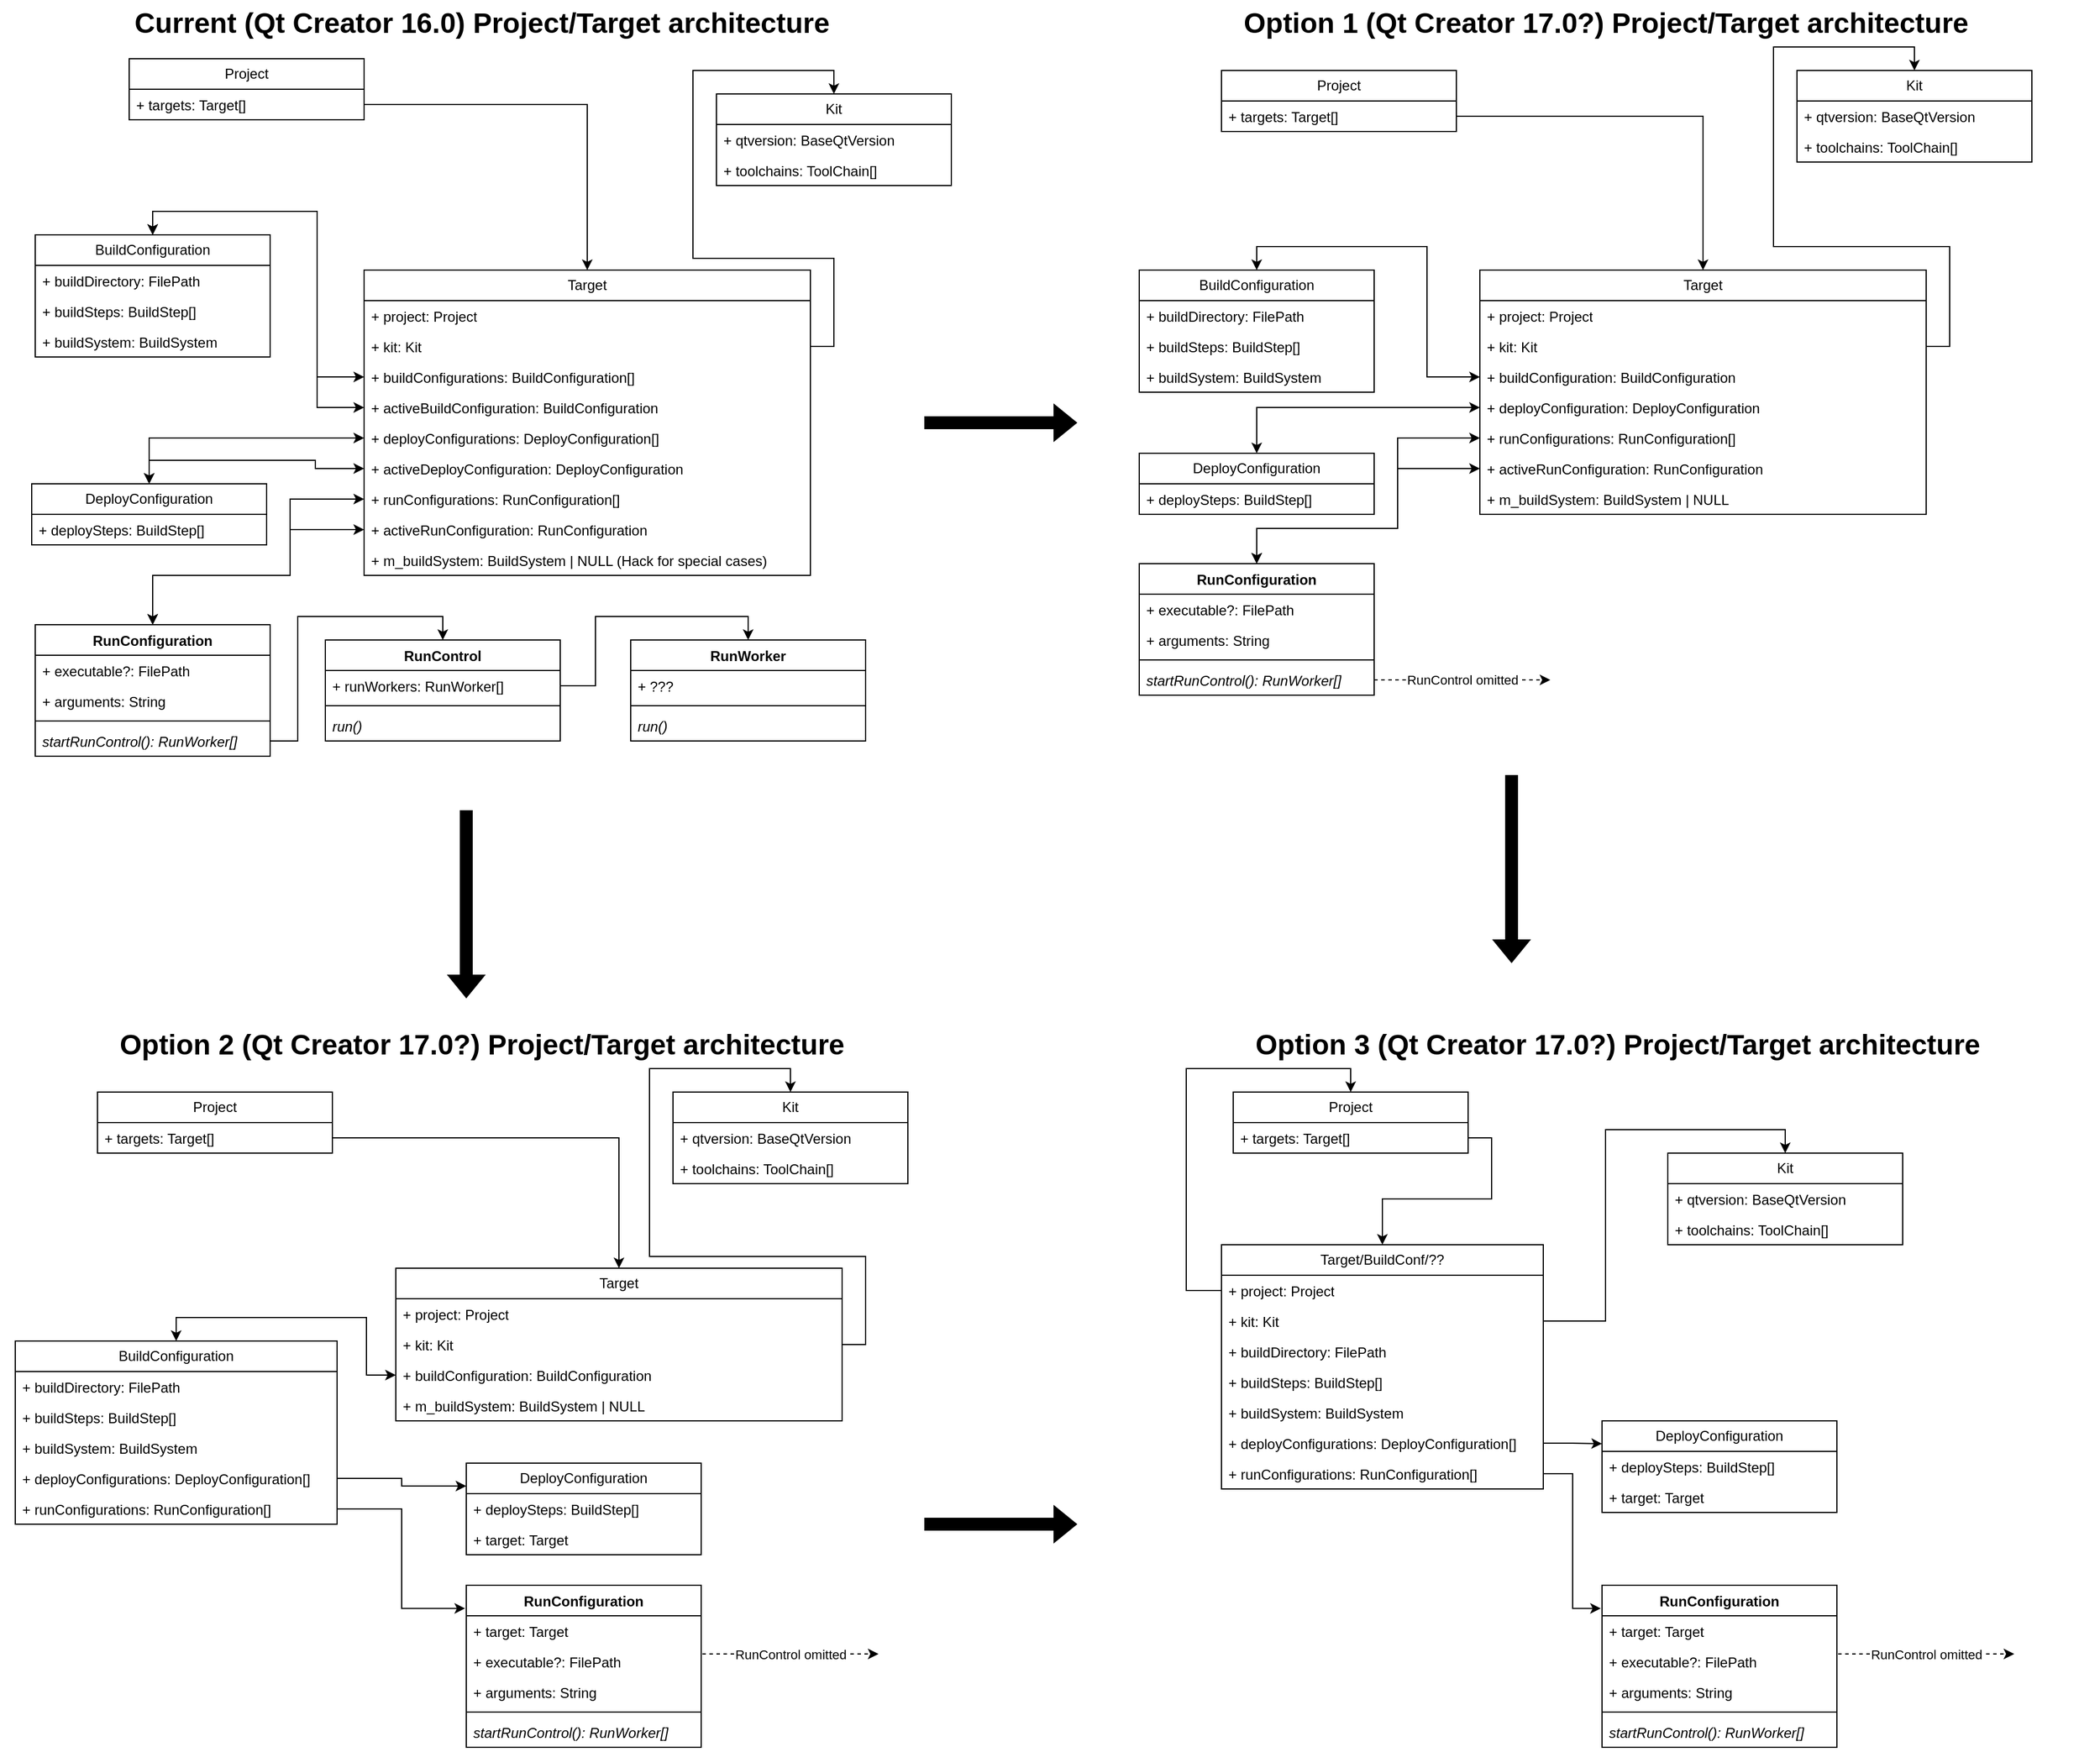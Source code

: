 <mxfile version="26.0.7">
  <diagram name="Page-1" id="dZCiaJe-z2yJ-_4LmDBX">
    <mxGraphModel dx="3267" dy="1319" grid="1" gridSize="10" guides="1" tooltips="1" connect="1" arrows="1" fold="1" page="1" pageScale="1" pageWidth="827" pageHeight="1169" math="0" shadow="0">
      <root>
        <mxCell id="0" />
        <mxCell id="1" parent="0" />
        <mxCell id="RRX-0_YOLqgGEz27wZm4-1" value="Project" style="swimlane;fontStyle=0;childLayout=stackLayout;horizontal=1;startSize=26;fillColor=none;horizontalStack=0;resizeParent=1;resizeParentMax=0;resizeLast=0;collapsible=1;marginBottom=0;whiteSpace=wrap;html=1;" vertex="1" parent="1">
          <mxGeometry x="-717" y="60" width="200" height="52" as="geometry" />
        </mxCell>
        <mxCell id="RRX-0_YOLqgGEz27wZm4-2" value="+ targets: Target[]" style="text;strokeColor=none;fillColor=none;align=left;verticalAlign=top;spacingLeft=4;spacingRight=4;overflow=hidden;rotatable=0;points=[[0,0.5],[1,0.5]];portConstraint=eastwest;whiteSpace=wrap;html=1;" vertex="1" parent="RRX-0_YOLqgGEz27wZm4-1">
          <mxGeometry y="26" width="200" height="26" as="geometry" />
        </mxCell>
        <mxCell id="RRX-0_YOLqgGEz27wZm4-3" value="Kit" style="swimlane;fontStyle=0;childLayout=stackLayout;horizontal=1;startSize=26;fillColor=none;horizontalStack=0;resizeParent=1;resizeParentMax=0;resizeLast=0;collapsible=1;marginBottom=0;whiteSpace=wrap;html=1;" vertex="1" parent="1">
          <mxGeometry x="-217" y="90" width="200" height="78" as="geometry" />
        </mxCell>
        <mxCell id="RRX-0_YOLqgGEz27wZm4-4" value="+ qtversion: BaseQtVersion" style="text;strokeColor=none;fillColor=none;align=left;verticalAlign=top;spacingLeft=4;spacingRight=4;overflow=hidden;rotatable=0;points=[[0,0.5],[1,0.5]];portConstraint=eastwest;whiteSpace=wrap;html=1;" vertex="1" parent="RRX-0_YOLqgGEz27wZm4-3">
          <mxGeometry y="26" width="200" height="26" as="geometry" />
        </mxCell>
        <mxCell id="RRX-0_YOLqgGEz27wZm4-5" value="+ toolchains: ToolChain[]" style="text;strokeColor=none;fillColor=none;align=left;verticalAlign=top;spacingLeft=4;spacingRight=4;overflow=hidden;rotatable=0;points=[[0,0.5],[1,0.5]];portConstraint=eastwest;whiteSpace=wrap;html=1;" vertex="1" parent="RRX-0_YOLqgGEz27wZm4-3">
          <mxGeometry y="52" width="200" height="26" as="geometry" />
        </mxCell>
        <mxCell id="RRX-0_YOLqgGEz27wZm4-6" value="Target" style="swimlane;fontStyle=0;childLayout=stackLayout;horizontal=1;startSize=26;fillColor=none;horizontalStack=0;resizeParent=1;resizeParentMax=0;resizeLast=0;collapsible=1;marginBottom=0;whiteSpace=wrap;html=1;" vertex="1" parent="1">
          <mxGeometry x="-517" y="240" width="380" height="260" as="geometry" />
        </mxCell>
        <mxCell id="RRX-0_YOLqgGEz27wZm4-79" value="+ project: Project" style="text;strokeColor=none;fillColor=none;align=left;verticalAlign=top;spacingLeft=4;spacingRight=4;overflow=hidden;rotatable=0;points=[[0,0.5],[1,0.5]];portConstraint=eastwest;whiteSpace=wrap;html=1;" vertex="1" parent="RRX-0_YOLqgGEz27wZm4-6">
          <mxGeometry y="26" width="380" height="26" as="geometry" />
        </mxCell>
        <mxCell id="RRX-0_YOLqgGEz27wZm4-7" value="+ kit: Kit" style="text;strokeColor=none;fillColor=none;align=left;verticalAlign=top;spacingLeft=4;spacingRight=4;overflow=hidden;rotatable=0;points=[[0,0.5],[1,0.5]];portConstraint=eastwest;whiteSpace=wrap;html=1;" vertex="1" parent="RRX-0_YOLqgGEz27wZm4-6">
          <mxGeometry y="52" width="380" height="26" as="geometry" />
        </mxCell>
        <mxCell id="RRX-0_YOLqgGEz27wZm4-8" value="+ buildConfigurations: BuildConfiguration[]" style="text;strokeColor=none;fillColor=none;align=left;verticalAlign=top;spacingLeft=4;spacingRight=4;overflow=hidden;rotatable=0;points=[[0,0.5],[1,0.5]];portConstraint=eastwest;whiteSpace=wrap;html=1;" vertex="1" parent="RRX-0_YOLqgGEz27wZm4-6">
          <mxGeometry y="78" width="380" height="26" as="geometry" />
        </mxCell>
        <mxCell id="RRX-0_YOLqgGEz27wZm4-9" value="+ activeBuildConfiguration: BuildConfiguration" style="text;strokeColor=none;fillColor=none;align=left;verticalAlign=top;spacingLeft=4;spacingRight=4;overflow=hidden;rotatable=0;points=[[0,0.5],[1,0.5]];portConstraint=eastwest;whiteSpace=wrap;html=1;" vertex="1" parent="RRX-0_YOLqgGEz27wZm4-6">
          <mxGeometry y="104" width="380" height="26" as="geometry" />
        </mxCell>
        <mxCell id="RRX-0_YOLqgGEz27wZm4-10" value="+ deployConfigurations: DeployConfiguration[]" style="text;strokeColor=none;fillColor=none;align=left;verticalAlign=top;spacingLeft=4;spacingRight=4;overflow=hidden;rotatable=0;points=[[0,0.5],[1,0.5]];portConstraint=eastwest;whiteSpace=wrap;html=1;" vertex="1" parent="RRX-0_YOLqgGEz27wZm4-6">
          <mxGeometry y="130" width="380" height="26" as="geometry" />
        </mxCell>
        <mxCell id="RRX-0_YOLqgGEz27wZm4-11" value="+ activeDeployConfiguration: DeployConfiguration" style="text;strokeColor=none;fillColor=none;align=left;verticalAlign=top;spacingLeft=4;spacingRight=4;overflow=hidden;rotatable=0;points=[[0,0.5],[1,0.5]];portConstraint=eastwest;whiteSpace=wrap;html=1;" vertex="1" parent="RRX-0_YOLqgGEz27wZm4-6">
          <mxGeometry y="156" width="380" height="26" as="geometry" />
        </mxCell>
        <mxCell id="RRX-0_YOLqgGEz27wZm4-12" value="+ runConfigurations: RunConfiguration[]" style="text;strokeColor=none;fillColor=none;align=left;verticalAlign=top;spacingLeft=4;spacingRight=4;overflow=hidden;rotatable=0;points=[[0,0.5],[1,0.5]];portConstraint=eastwest;whiteSpace=wrap;html=1;" vertex="1" parent="RRX-0_YOLqgGEz27wZm4-6">
          <mxGeometry y="182" width="380" height="26" as="geometry" />
        </mxCell>
        <mxCell id="RRX-0_YOLqgGEz27wZm4-13" value="&lt;div&gt;+ activeRunConfiguration: RunConfiguration&lt;/div&gt;" style="text;strokeColor=none;fillColor=none;align=left;verticalAlign=top;spacingLeft=4;spacingRight=4;overflow=hidden;rotatable=0;points=[[0,0.5],[1,0.5]];portConstraint=eastwest;whiteSpace=wrap;html=1;" vertex="1" parent="RRX-0_YOLqgGEz27wZm4-6">
          <mxGeometry y="208" width="380" height="26" as="geometry" />
        </mxCell>
        <mxCell id="RRX-0_YOLqgGEz27wZm4-14" value="&lt;div&gt;+ m_buildSystem: BuildSystem | NULL (Hack for special cases)&lt;/div&gt;" style="text;strokeColor=none;fillColor=none;align=left;verticalAlign=top;spacingLeft=4;spacingRight=4;overflow=hidden;rotatable=0;points=[[0,0.5],[1,0.5]];portConstraint=eastwest;whiteSpace=wrap;html=1;" vertex="1" parent="RRX-0_YOLqgGEz27wZm4-6">
          <mxGeometry y="234" width="380" height="26" as="geometry" />
        </mxCell>
        <mxCell id="RRX-0_YOLqgGEz27wZm4-15" style="edgeStyle=orthogonalEdgeStyle;rounded=0;orthogonalLoop=1;jettySize=auto;html=1;exitX=1;exitY=0.5;exitDx=0;exitDy=0;" edge="1" parent="1" source="RRX-0_YOLqgGEz27wZm4-2" target="RRX-0_YOLqgGEz27wZm4-6">
          <mxGeometry relative="1" as="geometry" />
        </mxCell>
        <mxCell id="RRX-0_YOLqgGEz27wZm4-16" style="edgeStyle=orthogonalEdgeStyle;rounded=0;orthogonalLoop=1;jettySize=auto;html=1;exitX=1;exitY=0.5;exitDx=0;exitDy=0;entryX=0.5;entryY=0;entryDx=0;entryDy=0;" edge="1" parent="1" source="RRX-0_YOLqgGEz27wZm4-7" target="RRX-0_YOLqgGEz27wZm4-3">
          <mxGeometry relative="1" as="geometry" />
        </mxCell>
        <mxCell id="RRX-0_YOLqgGEz27wZm4-17" value="BuildConfiguration" style="swimlane;fontStyle=0;childLayout=stackLayout;horizontal=1;startSize=26;fillColor=none;horizontalStack=0;resizeParent=1;resizeParentMax=0;resizeLast=0;collapsible=1;marginBottom=0;whiteSpace=wrap;html=1;" vertex="1" parent="1">
          <mxGeometry x="-797" y="210" width="200" height="104" as="geometry" />
        </mxCell>
        <mxCell id="RRX-0_YOLqgGEz27wZm4-18" value="+ buildDirectory: FilePath" style="text;strokeColor=none;fillColor=none;align=left;verticalAlign=top;spacingLeft=4;spacingRight=4;overflow=hidden;rotatable=0;points=[[0,0.5],[1,0.5]];portConstraint=eastwest;whiteSpace=wrap;html=1;" vertex="1" parent="RRX-0_YOLqgGEz27wZm4-17">
          <mxGeometry y="26" width="200" height="26" as="geometry" />
        </mxCell>
        <mxCell id="RRX-0_YOLqgGEz27wZm4-19" value="+ buildSteps: BuildStep[]" style="text;strokeColor=none;fillColor=none;align=left;verticalAlign=top;spacingLeft=4;spacingRight=4;overflow=hidden;rotatable=0;points=[[0,0.5],[1,0.5]];portConstraint=eastwest;whiteSpace=wrap;html=1;" vertex="1" parent="RRX-0_YOLqgGEz27wZm4-17">
          <mxGeometry y="52" width="200" height="26" as="geometry" />
        </mxCell>
        <mxCell id="RRX-0_YOLqgGEz27wZm4-20" value="+ buildSystem: BuildSystem" style="text;strokeColor=none;fillColor=none;align=left;verticalAlign=top;spacingLeft=4;spacingRight=4;overflow=hidden;rotatable=0;points=[[0,0.5],[1,0.5]];portConstraint=eastwest;whiteSpace=wrap;html=1;" vertex="1" parent="RRX-0_YOLqgGEz27wZm4-17">
          <mxGeometry y="78" width="200" height="26" as="geometry" />
        </mxCell>
        <mxCell id="RRX-0_YOLqgGEz27wZm4-21" value="DeployConfiguration" style="swimlane;fontStyle=0;childLayout=stackLayout;horizontal=1;startSize=26;fillColor=none;horizontalStack=0;resizeParent=1;resizeParentMax=0;resizeLast=0;collapsible=1;marginBottom=0;whiteSpace=wrap;html=1;" vertex="1" parent="1">
          <mxGeometry x="-800" y="422" width="200" height="52" as="geometry" />
        </mxCell>
        <mxCell id="RRX-0_YOLqgGEz27wZm4-22" value="+ deploySteps: BuildStep[]" style="text;strokeColor=none;fillColor=none;align=left;verticalAlign=top;spacingLeft=4;spacingRight=4;overflow=hidden;rotatable=0;points=[[0,0.5],[1,0.5]];portConstraint=eastwest;whiteSpace=wrap;html=1;" vertex="1" parent="RRX-0_YOLqgGEz27wZm4-21">
          <mxGeometry y="26" width="200" height="26" as="geometry" />
        </mxCell>
        <mxCell id="RRX-0_YOLqgGEz27wZm4-23" value="RunConfiguration" style="swimlane;fontStyle=1;align=center;verticalAlign=top;childLayout=stackLayout;horizontal=1;startSize=26;horizontalStack=0;resizeParent=1;resizeParentMax=0;resizeLast=0;collapsible=1;marginBottom=0;whiteSpace=wrap;html=1;" vertex="1" parent="1">
          <mxGeometry x="-797" y="542" width="200" height="112" as="geometry" />
        </mxCell>
        <mxCell id="RRX-0_YOLqgGEz27wZm4-24" value="+ executable?: FilePath" style="text;strokeColor=none;fillColor=none;align=left;verticalAlign=top;spacingLeft=4;spacingRight=4;overflow=hidden;rotatable=0;points=[[0,0.5],[1,0.5]];portConstraint=eastwest;whiteSpace=wrap;html=1;" vertex="1" parent="RRX-0_YOLqgGEz27wZm4-23">
          <mxGeometry y="26" width="200" height="26" as="geometry" />
        </mxCell>
        <mxCell id="RRX-0_YOLqgGEz27wZm4-25" value="+ arguments: String" style="text;strokeColor=none;fillColor=none;align=left;verticalAlign=top;spacingLeft=4;spacingRight=4;overflow=hidden;rotatable=0;points=[[0,0.5],[1,0.5]];portConstraint=eastwest;whiteSpace=wrap;html=1;" vertex="1" parent="RRX-0_YOLqgGEz27wZm4-23">
          <mxGeometry y="52" width="200" height="26" as="geometry" />
        </mxCell>
        <mxCell id="RRX-0_YOLqgGEz27wZm4-26" value="" style="line;strokeWidth=1;fillColor=none;align=left;verticalAlign=middle;spacingTop=-1;spacingLeft=3;spacingRight=3;rotatable=0;labelPosition=right;points=[];portConstraint=eastwest;strokeColor=inherit;" vertex="1" parent="RRX-0_YOLqgGEz27wZm4-23">
          <mxGeometry y="78" width="200" height="8" as="geometry" />
        </mxCell>
        <mxCell id="RRX-0_YOLqgGEz27wZm4-27" value="startRunControl(): RunWorker[]" style="text;strokeColor=none;fillColor=none;align=left;verticalAlign=top;spacingLeft=4;spacingRight=4;overflow=hidden;rotatable=0;points=[[0,0.5],[1,0.5]];portConstraint=eastwest;whiteSpace=wrap;html=1;fontStyle=2" vertex="1" parent="RRX-0_YOLqgGEz27wZm4-23">
          <mxGeometry y="86" width="200" height="26" as="geometry" />
        </mxCell>
        <mxCell id="RRX-0_YOLqgGEz27wZm4-28" style="edgeStyle=orthogonalEdgeStyle;rounded=0;orthogonalLoop=1;jettySize=auto;html=1;exitX=0;exitY=0.5;exitDx=0;exitDy=0;entryX=0.5;entryY=0;entryDx=0;entryDy=0;startArrow=classic;startFill=1;" edge="1" parent="1" source="RRX-0_YOLqgGEz27wZm4-8" target="RRX-0_YOLqgGEz27wZm4-17">
          <mxGeometry relative="1" as="geometry" />
        </mxCell>
        <mxCell id="RRX-0_YOLqgGEz27wZm4-29" style="edgeStyle=orthogonalEdgeStyle;rounded=0;orthogonalLoop=1;jettySize=auto;html=1;exitX=0;exitY=0.5;exitDx=0;exitDy=0;entryX=0.5;entryY=0;entryDx=0;entryDy=0;startArrow=classic;startFill=1;" edge="1" parent="1" source="RRX-0_YOLqgGEz27wZm4-9" target="RRX-0_YOLqgGEz27wZm4-17">
          <mxGeometry relative="1" as="geometry" />
        </mxCell>
        <mxCell id="RRX-0_YOLqgGEz27wZm4-34" value="RunWorker" style="swimlane;fontStyle=1;align=center;verticalAlign=top;childLayout=stackLayout;horizontal=1;startSize=26;horizontalStack=0;resizeParent=1;resizeParentMax=0;resizeLast=0;collapsible=1;marginBottom=0;whiteSpace=wrap;html=1;" vertex="1" parent="1">
          <mxGeometry x="-290" y="555" width="200" height="86" as="geometry" />
        </mxCell>
        <mxCell id="RRX-0_YOLqgGEz27wZm4-35" value="+ ???" style="text;strokeColor=none;fillColor=none;align=left;verticalAlign=top;spacingLeft=4;spacingRight=4;overflow=hidden;rotatable=0;points=[[0,0.5],[1,0.5]];portConstraint=eastwest;whiteSpace=wrap;html=1;" vertex="1" parent="RRX-0_YOLqgGEz27wZm4-34">
          <mxGeometry y="26" width="200" height="26" as="geometry" />
        </mxCell>
        <mxCell id="RRX-0_YOLqgGEz27wZm4-36" value="" style="line;strokeWidth=1;fillColor=none;align=left;verticalAlign=middle;spacingTop=-1;spacingLeft=3;spacingRight=3;rotatable=0;labelPosition=right;points=[];portConstraint=eastwest;strokeColor=inherit;" vertex="1" parent="RRX-0_YOLqgGEz27wZm4-34">
          <mxGeometry y="52" width="200" height="8" as="geometry" />
        </mxCell>
        <mxCell id="RRX-0_YOLqgGEz27wZm4-37" value="run()" style="text;strokeColor=none;fillColor=none;align=left;verticalAlign=top;spacingLeft=4;spacingRight=4;overflow=hidden;rotatable=0;points=[[0,0.5],[1,0.5]];portConstraint=eastwest;whiteSpace=wrap;html=1;fontStyle=2" vertex="1" parent="RRX-0_YOLqgGEz27wZm4-34">
          <mxGeometry y="60" width="200" height="26" as="geometry" />
        </mxCell>
        <mxCell id="RRX-0_YOLqgGEz27wZm4-39" value="Current (Qt Creator 16.0) Project/Target architecture" style="text;strokeColor=none;fillColor=none;html=1;fontSize=24;fontStyle=1;verticalAlign=middle;align=center;" vertex="1" parent="1">
          <mxGeometry x="-827" y="10" width="820" height="40" as="geometry" />
        </mxCell>
        <mxCell id="RRX-0_YOLqgGEz27wZm4-42" value="Project" style="swimlane;fontStyle=0;childLayout=stackLayout;horizontal=1;startSize=26;fillColor=none;horizontalStack=0;resizeParent=1;resizeParentMax=0;resizeLast=0;collapsible=1;marginBottom=0;whiteSpace=wrap;html=1;" vertex="1" parent="1">
          <mxGeometry x="213" y="70" width="200" height="52" as="geometry" />
        </mxCell>
        <mxCell id="RRX-0_YOLqgGEz27wZm4-43" value="+ targets: Target[]" style="text;strokeColor=none;fillColor=none;align=left;verticalAlign=top;spacingLeft=4;spacingRight=4;overflow=hidden;rotatable=0;points=[[0,0.5],[1,0.5]];portConstraint=eastwest;whiteSpace=wrap;html=1;" vertex="1" parent="RRX-0_YOLqgGEz27wZm4-42">
          <mxGeometry y="26" width="200" height="26" as="geometry" />
        </mxCell>
        <mxCell id="RRX-0_YOLqgGEz27wZm4-44" value="Kit" style="swimlane;fontStyle=0;childLayout=stackLayout;horizontal=1;startSize=26;fillColor=none;horizontalStack=0;resizeParent=1;resizeParentMax=0;resizeLast=0;collapsible=1;marginBottom=0;whiteSpace=wrap;html=1;" vertex="1" parent="1">
          <mxGeometry x="703" y="70" width="200" height="78" as="geometry" />
        </mxCell>
        <mxCell id="RRX-0_YOLqgGEz27wZm4-45" value="+ qtversion: BaseQtVersion" style="text;strokeColor=none;fillColor=none;align=left;verticalAlign=top;spacingLeft=4;spacingRight=4;overflow=hidden;rotatable=0;points=[[0,0.5],[1,0.5]];portConstraint=eastwest;whiteSpace=wrap;html=1;" vertex="1" parent="RRX-0_YOLqgGEz27wZm4-44">
          <mxGeometry y="26" width="200" height="26" as="geometry" />
        </mxCell>
        <mxCell id="RRX-0_YOLqgGEz27wZm4-46" value="+ toolchains: ToolChain[]" style="text;strokeColor=none;fillColor=none;align=left;verticalAlign=top;spacingLeft=4;spacingRight=4;overflow=hidden;rotatable=0;points=[[0,0.5],[1,0.5]];portConstraint=eastwest;whiteSpace=wrap;html=1;" vertex="1" parent="RRX-0_YOLqgGEz27wZm4-44">
          <mxGeometry y="52" width="200" height="26" as="geometry" />
        </mxCell>
        <mxCell id="RRX-0_YOLqgGEz27wZm4-47" value="Target" style="swimlane;fontStyle=0;childLayout=stackLayout;horizontal=1;startSize=26;fillColor=none;horizontalStack=0;resizeParent=1;resizeParentMax=0;resizeLast=0;collapsible=1;marginBottom=0;whiteSpace=wrap;html=1;" vertex="1" parent="1">
          <mxGeometry x="433" y="240" width="380" height="208" as="geometry" />
        </mxCell>
        <mxCell id="RRX-0_YOLqgGEz27wZm4-94" value="+ project: Project&lt;div&gt;&lt;br&gt;&lt;/div&gt;" style="text;strokeColor=none;fillColor=none;align=left;verticalAlign=top;spacingLeft=4;spacingRight=4;overflow=hidden;rotatable=0;points=[[0,0.5],[1,0.5]];portConstraint=eastwest;whiteSpace=wrap;html=1;" vertex="1" parent="RRX-0_YOLqgGEz27wZm4-47">
          <mxGeometry y="26" width="380" height="26" as="geometry" />
        </mxCell>
        <mxCell id="RRX-0_YOLqgGEz27wZm4-48" value="+ kit: Kit" style="text;strokeColor=none;fillColor=none;align=left;verticalAlign=top;spacingLeft=4;spacingRight=4;overflow=hidden;rotatable=0;points=[[0,0.5],[1,0.5]];portConstraint=eastwest;whiteSpace=wrap;html=1;" vertex="1" parent="RRX-0_YOLqgGEz27wZm4-47">
          <mxGeometry y="52" width="380" height="26" as="geometry" />
        </mxCell>
        <mxCell id="RRX-0_YOLqgGEz27wZm4-49" value="+ buildConfiguration: BuildConfiguration" style="text;strokeColor=none;fillColor=none;align=left;verticalAlign=top;spacingLeft=4;spacingRight=4;overflow=hidden;rotatable=0;points=[[0,0.5],[1,0.5]];portConstraint=eastwest;whiteSpace=wrap;html=1;" vertex="1" parent="RRX-0_YOLqgGEz27wZm4-47">
          <mxGeometry y="78" width="380" height="26" as="geometry" />
        </mxCell>
        <mxCell id="RRX-0_YOLqgGEz27wZm4-51" value="+ deployConfiguration: DeployConfiguration" style="text;strokeColor=none;fillColor=none;align=left;verticalAlign=top;spacingLeft=4;spacingRight=4;overflow=hidden;rotatable=0;points=[[0,0.5],[1,0.5]];portConstraint=eastwest;whiteSpace=wrap;html=1;" vertex="1" parent="RRX-0_YOLqgGEz27wZm4-47">
          <mxGeometry y="104" width="380" height="26" as="geometry" />
        </mxCell>
        <mxCell id="RRX-0_YOLqgGEz27wZm4-53" value="+ runConfigurations: RunConfiguration[]" style="text;strokeColor=none;fillColor=none;align=left;verticalAlign=top;spacingLeft=4;spacingRight=4;overflow=hidden;rotatable=0;points=[[0,0.5],[1,0.5]];portConstraint=eastwest;whiteSpace=wrap;html=1;" vertex="1" parent="RRX-0_YOLqgGEz27wZm4-47">
          <mxGeometry y="130" width="380" height="26" as="geometry" />
        </mxCell>
        <mxCell id="RRX-0_YOLqgGEz27wZm4-55" value="&lt;div&gt;+ activeRunConfiguration: RunConfiguration&lt;/div&gt;" style="text;strokeColor=none;fillColor=none;align=left;verticalAlign=top;spacingLeft=4;spacingRight=4;overflow=hidden;rotatable=0;points=[[0,0.5],[1,0.5]];portConstraint=eastwest;whiteSpace=wrap;html=1;" vertex="1" parent="RRX-0_YOLqgGEz27wZm4-47">
          <mxGeometry y="156" width="380" height="26" as="geometry" />
        </mxCell>
        <mxCell id="RRX-0_YOLqgGEz27wZm4-93" value="&lt;div&gt;+ m_buildSystem: BuildSystem | NULL&lt;/div&gt;" style="text;strokeColor=none;fillColor=none;align=left;verticalAlign=top;spacingLeft=4;spacingRight=4;overflow=hidden;rotatable=0;points=[[0,0.5],[1,0.5]];portConstraint=eastwest;whiteSpace=wrap;html=1;" vertex="1" parent="RRX-0_YOLqgGEz27wZm4-47">
          <mxGeometry y="182" width="380" height="26" as="geometry" />
        </mxCell>
        <mxCell id="RRX-0_YOLqgGEz27wZm4-56" style="edgeStyle=orthogonalEdgeStyle;rounded=0;orthogonalLoop=1;jettySize=auto;html=1;exitX=1;exitY=0.5;exitDx=0;exitDy=0;entryX=0.5;entryY=0;entryDx=0;entryDy=0;" edge="1" parent="1" source="RRX-0_YOLqgGEz27wZm4-43" target="RRX-0_YOLqgGEz27wZm4-47">
          <mxGeometry relative="1" as="geometry" />
        </mxCell>
        <mxCell id="RRX-0_YOLqgGEz27wZm4-57" value="BuildConfiguration" style="swimlane;fontStyle=0;childLayout=stackLayout;horizontal=1;startSize=26;fillColor=none;horizontalStack=0;resizeParent=1;resizeParentMax=0;resizeLast=0;collapsible=1;marginBottom=0;whiteSpace=wrap;html=1;" vertex="1" parent="1">
          <mxGeometry x="143" y="240" width="200" height="104" as="geometry" />
        </mxCell>
        <mxCell id="RRX-0_YOLqgGEz27wZm4-58" value="+ buildDirectory: FilePath" style="text;strokeColor=none;fillColor=none;align=left;verticalAlign=top;spacingLeft=4;spacingRight=4;overflow=hidden;rotatable=0;points=[[0,0.5],[1,0.5]];portConstraint=eastwest;whiteSpace=wrap;html=1;" vertex="1" parent="RRX-0_YOLqgGEz27wZm4-57">
          <mxGeometry y="26" width="200" height="26" as="geometry" />
        </mxCell>
        <mxCell id="RRX-0_YOLqgGEz27wZm4-59" value="+ buildSteps: BuildStep[]" style="text;strokeColor=none;fillColor=none;align=left;verticalAlign=top;spacingLeft=4;spacingRight=4;overflow=hidden;rotatable=0;points=[[0,0.5],[1,0.5]];portConstraint=eastwest;whiteSpace=wrap;html=1;" vertex="1" parent="RRX-0_YOLqgGEz27wZm4-57">
          <mxGeometry y="52" width="200" height="26" as="geometry" />
        </mxCell>
        <mxCell id="RRX-0_YOLqgGEz27wZm4-60" value="+ buildSystem: BuildSystem" style="text;strokeColor=none;fillColor=none;align=left;verticalAlign=top;spacingLeft=4;spacingRight=4;overflow=hidden;rotatable=0;points=[[0,0.5],[1,0.5]];portConstraint=eastwest;whiteSpace=wrap;html=1;" vertex="1" parent="RRX-0_YOLqgGEz27wZm4-57">
          <mxGeometry y="78" width="200" height="26" as="geometry" />
        </mxCell>
        <mxCell id="RRX-0_YOLqgGEz27wZm4-61" style="edgeStyle=orthogonalEdgeStyle;rounded=0;orthogonalLoop=1;jettySize=auto;html=1;exitX=1;exitY=0.5;exitDx=0;exitDy=0;entryX=0.5;entryY=0;entryDx=0;entryDy=0;" edge="1" parent="1" source="RRX-0_YOLqgGEz27wZm4-48" target="RRX-0_YOLqgGEz27wZm4-44">
          <mxGeometry relative="1" as="geometry" />
        </mxCell>
        <mxCell id="RRX-0_YOLqgGEz27wZm4-63" value="DeployConfiguration" style="swimlane;fontStyle=0;childLayout=stackLayout;horizontal=1;startSize=26;fillColor=none;horizontalStack=0;resizeParent=1;resizeParentMax=0;resizeLast=0;collapsible=1;marginBottom=0;whiteSpace=wrap;html=1;" vertex="1" parent="1">
          <mxGeometry x="143" y="396" width="200" height="52" as="geometry" />
        </mxCell>
        <mxCell id="RRX-0_YOLqgGEz27wZm4-64" value="+ deploySteps: BuildStep[]" style="text;strokeColor=none;fillColor=none;align=left;verticalAlign=top;spacingLeft=4;spacingRight=4;overflow=hidden;rotatable=0;points=[[0,0.5],[1,0.5]];portConstraint=eastwest;whiteSpace=wrap;html=1;" vertex="1" parent="RRX-0_YOLqgGEz27wZm4-63">
          <mxGeometry y="26" width="200" height="26" as="geometry" />
        </mxCell>
        <mxCell id="RRX-0_YOLqgGEz27wZm4-66" value="RunConfiguration" style="swimlane;fontStyle=1;align=center;verticalAlign=top;childLayout=stackLayout;horizontal=1;startSize=26;horizontalStack=0;resizeParent=1;resizeParentMax=0;resizeLast=0;collapsible=1;marginBottom=0;whiteSpace=wrap;html=1;" vertex="1" parent="1">
          <mxGeometry x="143" y="490" width="200" height="112" as="geometry" />
        </mxCell>
        <mxCell id="RRX-0_YOLqgGEz27wZm4-67" value="+ executable?: FilePath" style="text;strokeColor=none;fillColor=none;align=left;verticalAlign=top;spacingLeft=4;spacingRight=4;overflow=hidden;rotatable=0;points=[[0,0.5],[1,0.5]];portConstraint=eastwest;whiteSpace=wrap;html=1;" vertex="1" parent="RRX-0_YOLqgGEz27wZm4-66">
          <mxGeometry y="26" width="200" height="26" as="geometry" />
        </mxCell>
        <mxCell id="RRX-0_YOLqgGEz27wZm4-68" value="+ arguments: String" style="text;strokeColor=none;fillColor=none;align=left;verticalAlign=top;spacingLeft=4;spacingRight=4;overflow=hidden;rotatable=0;points=[[0,0.5],[1,0.5]];portConstraint=eastwest;whiteSpace=wrap;html=1;" vertex="1" parent="RRX-0_YOLqgGEz27wZm4-66">
          <mxGeometry y="52" width="200" height="26" as="geometry" />
        </mxCell>
        <mxCell id="RRX-0_YOLqgGEz27wZm4-69" value="" style="line;strokeWidth=1;fillColor=none;align=left;verticalAlign=middle;spacingTop=-1;spacingLeft=3;spacingRight=3;rotatable=0;labelPosition=right;points=[];portConstraint=eastwest;strokeColor=inherit;" vertex="1" parent="RRX-0_YOLqgGEz27wZm4-66">
          <mxGeometry y="78" width="200" height="8" as="geometry" />
        </mxCell>
        <mxCell id="RRX-0_YOLqgGEz27wZm4-70" value="startRunControl(): RunWorker[]" style="text;strokeColor=none;fillColor=none;align=left;verticalAlign=top;spacingLeft=4;spacingRight=4;overflow=hidden;rotatable=0;points=[[0,0.5],[1,0.5]];portConstraint=eastwest;whiteSpace=wrap;html=1;fontStyle=2" vertex="1" parent="RRX-0_YOLqgGEz27wZm4-66">
          <mxGeometry y="86" width="200" height="26" as="geometry" />
        </mxCell>
        <mxCell id="RRX-0_YOLqgGEz27wZm4-78" value="Option 1 (Qt Creator 17.0?) Project/Target architecture" style="text;strokeColor=none;fillColor=none;html=1;fontSize=24;fontStyle=1;verticalAlign=middle;align=center;" vertex="1" parent="1">
          <mxGeometry x="130" y="10" width="820" height="40" as="geometry" />
        </mxCell>
        <mxCell id="RRX-0_YOLqgGEz27wZm4-80" value="RunControl" style="swimlane;fontStyle=1;align=center;verticalAlign=top;childLayout=stackLayout;horizontal=1;startSize=26;horizontalStack=0;resizeParent=1;resizeParentMax=0;resizeLast=0;collapsible=1;marginBottom=0;whiteSpace=wrap;html=1;" vertex="1" parent="1">
          <mxGeometry x="-550" y="555" width="200" height="86" as="geometry" />
        </mxCell>
        <mxCell id="RRX-0_YOLqgGEz27wZm4-81" value="+ runWorkers: RunWorker[]" style="text;strokeColor=none;fillColor=none;align=left;verticalAlign=top;spacingLeft=4;spacingRight=4;overflow=hidden;rotatable=0;points=[[0,0.5],[1,0.5]];portConstraint=eastwest;whiteSpace=wrap;html=1;" vertex="1" parent="RRX-0_YOLqgGEz27wZm4-80">
          <mxGeometry y="26" width="200" height="26" as="geometry" />
        </mxCell>
        <mxCell id="RRX-0_YOLqgGEz27wZm4-82" value="" style="line;strokeWidth=1;fillColor=none;align=left;verticalAlign=middle;spacingTop=-1;spacingLeft=3;spacingRight=3;rotatable=0;labelPosition=right;points=[];portConstraint=eastwest;strokeColor=inherit;" vertex="1" parent="RRX-0_YOLqgGEz27wZm4-80">
          <mxGeometry y="52" width="200" height="8" as="geometry" />
        </mxCell>
        <mxCell id="RRX-0_YOLqgGEz27wZm4-83" value="run()" style="text;strokeColor=none;fillColor=none;align=left;verticalAlign=top;spacingLeft=4;spacingRight=4;overflow=hidden;rotatable=0;points=[[0,0.5],[1,0.5]];portConstraint=eastwest;whiteSpace=wrap;html=1;fontStyle=2" vertex="1" parent="RRX-0_YOLqgGEz27wZm4-80">
          <mxGeometry y="60" width="200" height="26" as="geometry" />
        </mxCell>
        <mxCell id="RRX-0_YOLqgGEz27wZm4-84" style="edgeStyle=orthogonalEdgeStyle;rounded=0;orthogonalLoop=1;jettySize=auto;html=1;exitX=1;exitY=0.5;exitDx=0;exitDy=0;entryX=0.5;entryY=0;entryDx=0;entryDy=0;" edge="1" parent="1" source="RRX-0_YOLqgGEz27wZm4-27" target="RRX-0_YOLqgGEz27wZm4-80">
          <mxGeometry relative="1" as="geometry" />
        </mxCell>
        <mxCell id="RRX-0_YOLqgGEz27wZm4-85" style="edgeStyle=orthogonalEdgeStyle;rounded=0;orthogonalLoop=1;jettySize=auto;html=1;exitX=1;exitY=0.5;exitDx=0;exitDy=0;entryX=0.5;entryY=0;entryDx=0;entryDy=0;" edge="1" parent="1" source="RRX-0_YOLqgGEz27wZm4-81" target="RRX-0_YOLqgGEz27wZm4-34">
          <mxGeometry relative="1" as="geometry" />
        </mxCell>
        <mxCell id="RRX-0_YOLqgGEz27wZm4-86" style="edgeStyle=orthogonalEdgeStyle;rounded=0;orthogonalLoop=1;jettySize=auto;html=1;exitX=0;exitY=0.5;exitDx=0;exitDy=0;entryX=0.5;entryY=0;entryDx=0;entryDy=0;startArrow=classic;startFill=1;" edge="1" parent="1" source="RRX-0_YOLqgGEz27wZm4-10" target="RRX-0_YOLqgGEz27wZm4-21">
          <mxGeometry relative="1" as="geometry" />
        </mxCell>
        <mxCell id="RRX-0_YOLqgGEz27wZm4-88" style="edgeStyle=orthogonalEdgeStyle;rounded=0;orthogonalLoop=1;jettySize=auto;html=1;exitX=0;exitY=0.5;exitDx=0;exitDy=0;entryX=0.5;entryY=0;entryDx=0;entryDy=0;startArrow=classic;startFill=1;" edge="1" parent="1" source="RRX-0_YOLqgGEz27wZm4-11" target="RRX-0_YOLqgGEz27wZm4-21">
          <mxGeometry relative="1" as="geometry" />
        </mxCell>
        <mxCell id="RRX-0_YOLqgGEz27wZm4-89" style="edgeStyle=orthogonalEdgeStyle;rounded=0;orthogonalLoop=1;jettySize=auto;html=1;exitX=0;exitY=0.5;exitDx=0;exitDy=0;entryX=0.5;entryY=0;entryDx=0;entryDy=0;startArrow=classic;startFill=1;" edge="1" parent="1" source="RRX-0_YOLqgGEz27wZm4-12" target="RRX-0_YOLqgGEz27wZm4-23">
          <mxGeometry relative="1" as="geometry">
            <Array as="points">
              <mxPoint x="-580" y="435" />
              <mxPoint x="-580" y="500" />
              <mxPoint x="-697" y="500" />
            </Array>
          </mxGeometry>
        </mxCell>
        <mxCell id="RRX-0_YOLqgGEz27wZm4-91" style="edgeStyle=orthogonalEdgeStyle;rounded=0;orthogonalLoop=1;jettySize=auto;html=1;exitX=0;exitY=0.5;exitDx=0;exitDy=0;entryX=0.5;entryY=0;entryDx=0;entryDy=0;startArrow=classic;startFill=1;" edge="1" parent="1" source="RRX-0_YOLqgGEz27wZm4-13" target="RRX-0_YOLqgGEz27wZm4-23">
          <mxGeometry relative="1" as="geometry">
            <Array as="points">
              <mxPoint x="-580" y="461" />
              <mxPoint x="-580" y="500" />
              <mxPoint x="-697" y="500" />
            </Array>
          </mxGeometry>
        </mxCell>
        <mxCell id="RRX-0_YOLqgGEz27wZm4-95" style="edgeStyle=orthogonalEdgeStyle;rounded=0;orthogonalLoop=1;jettySize=auto;html=1;exitX=0;exitY=0.5;exitDx=0;exitDy=0;entryX=0.5;entryY=0;entryDx=0;entryDy=0;startArrow=classic;startFill=1;" edge="1" parent="1" source="RRX-0_YOLqgGEz27wZm4-49" target="RRX-0_YOLqgGEz27wZm4-57">
          <mxGeometry relative="1" as="geometry" />
        </mxCell>
        <mxCell id="RRX-0_YOLqgGEz27wZm4-96" style="edgeStyle=orthogonalEdgeStyle;rounded=0;orthogonalLoop=1;jettySize=auto;html=1;exitX=0;exitY=0.5;exitDx=0;exitDy=0;entryX=0.5;entryY=0;entryDx=0;entryDy=0;startArrow=classic;startFill=1;" edge="1" parent="1" source="RRX-0_YOLqgGEz27wZm4-51" target="RRX-0_YOLqgGEz27wZm4-63">
          <mxGeometry relative="1" as="geometry" />
        </mxCell>
        <mxCell id="RRX-0_YOLqgGEz27wZm4-97" style="edgeStyle=orthogonalEdgeStyle;rounded=0;orthogonalLoop=1;jettySize=auto;html=1;exitX=0;exitY=0.5;exitDx=0;exitDy=0;entryX=0.5;entryY=0;entryDx=0;entryDy=0;startArrow=classic;startFill=1;" edge="1" parent="1" source="RRX-0_YOLqgGEz27wZm4-53" target="RRX-0_YOLqgGEz27wZm4-66">
          <mxGeometry relative="1" as="geometry">
            <Array as="points">
              <mxPoint x="363" y="383" />
              <mxPoint x="363" y="460" />
              <mxPoint x="243" y="460" />
            </Array>
          </mxGeometry>
        </mxCell>
        <mxCell id="RRX-0_YOLqgGEz27wZm4-99" value="Project" style="swimlane;fontStyle=0;childLayout=stackLayout;horizontal=1;startSize=26;fillColor=none;horizontalStack=0;resizeParent=1;resizeParentMax=0;resizeLast=0;collapsible=1;marginBottom=0;whiteSpace=wrap;html=1;" vertex="1" parent="1">
          <mxGeometry x="-744" y="940" width="200" height="52" as="geometry" />
        </mxCell>
        <mxCell id="RRX-0_YOLqgGEz27wZm4-100" value="+ targets: Target[]" style="text;strokeColor=none;fillColor=none;align=left;verticalAlign=top;spacingLeft=4;spacingRight=4;overflow=hidden;rotatable=0;points=[[0,0.5],[1,0.5]];portConstraint=eastwest;whiteSpace=wrap;html=1;" vertex="1" parent="RRX-0_YOLqgGEz27wZm4-99">
          <mxGeometry y="26" width="200" height="26" as="geometry" />
        </mxCell>
        <mxCell id="RRX-0_YOLqgGEz27wZm4-101" value="Kit" style="swimlane;fontStyle=0;childLayout=stackLayout;horizontal=1;startSize=26;fillColor=none;horizontalStack=0;resizeParent=1;resizeParentMax=0;resizeLast=0;collapsible=1;marginBottom=0;whiteSpace=wrap;html=1;" vertex="1" parent="1">
          <mxGeometry x="-254" y="940" width="200" height="78" as="geometry" />
        </mxCell>
        <mxCell id="RRX-0_YOLqgGEz27wZm4-102" value="+ qtversion: BaseQtVersion" style="text;strokeColor=none;fillColor=none;align=left;verticalAlign=top;spacingLeft=4;spacingRight=4;overflow=hidden;rotatable=0;points=[[0,0.5],[1,0.5]];portConstraint=eastwest;whiteSpace=wrap;html=1;" vertex="1" parent="RRX-0_YOLqgGEz27wZm4-101">
          <mxGeometry y="26" width="200" height="26" as="geometry" />
        </mxCell>
        <mxCell id="RRX-0_YOLqgGEz27wZm4-103" value="+ toolchains: ToolChain[]" style="text;strokeColor=none;fillColor=none;align=left;verticalAlign=top;spacingLeft=4;spacingRight=4;overflow=hidden;rotatable=0;points=[[0,0.5],[1,0.5]];portConstraint=eastwest;whiteSpace=wrap;html=1;" vertex="1" parent="RRX-0_YOLqgGEz27wZm4-101">
          <mxGeometry y="52" width="200" height="26" as="geometry" />
        </mxCell>
        <mxCell id="RRX-0_YOLqgGEz27wZm4-104" value="Target" style="swimlane;fontStyle=0;childLayout=stackLayout;horizontal=1;startSize=26;fillColor=none;horizontalStack=0;resizeParent=1;resizeParentMax=0;resizeLast=0;collapsible=1;marginBottom=0;whiteSpace=wrap;html=1;" vertex="1" parent="1">
          <mxGeometry x="-490" y="1090" width="380" height="130" as="geometry" />
        </mxCell>
        <mxCell id="RRX-0_YOLqgGEz27wZm4-105" value="+ project: Project&lt;div&gt;&lt;br&gt;&lt;/div&gt;" style="text;strokeColor=none;fillColor=none;align=left;verticalAlign=top;spacingLeft=4;spacingRight=4;overflow=hidden;rotatable=0;points=[[0,0.5],[1,0.5]];portConstraint=eastwest;whiteSpace=wrap;html=1;" vertex="1" parent="RRX-0_YOLqgGEz27wZm4-104">
          <mxGeometry y="26" width="380" height="26" as="geometry" />
        </mxCell>
        <mxCell id="RRX-0_YOLqgGEz27wZm4-106" value="+ kit: Kit" style="text;strokeColor=none;fillColor=none;align=left;verticalAlign=top;spacingLeft=4;spacingRight=4;overflow=hidden;rotatable=0;points=[[0,0.5],[1,0.5]];portConstraint=eastwest;whiteSpace=wrap;html=1;" vertex="1" parent="RRX-0_YOLqgGEz27wZm4-104">
          <mxGeometry y="52" width="380" height="26" as="geometry" />
        </mxCell>
        <mxCell id="RRX-0_YOLqgGEz27wZm4-107" value="+ buildConfiguration: BuildConfiguration" style="text;strokeColor=none;fillColor=none;align=left;verticalAlign=top;spacingLeft=4;spacingRight=4;overflow=hidden;rotatable=0;points=[[0,0.5],[1,0.5]];portConstraint=eastwest;whiteSpace=wrap;html=1;" vertex="1" parent="RRX-0_YOLqgGEz27wZm4-104">
          <mxGeometry y="78" width="380" height="26" as="geometry" />
        </mxCell>
        <mxCell id="RRX-0_YOLqgGEz27wZm4-110" value="&lt;div&gt;+ m_buildSystem: BuildSystem | NULL&lt;/div&gt;" style="text;strokeColor=none;fillColor=none;align=left;verticalAlign=top;spacingLeft=4;spacingRight=4;overflow=hidden;rotatable=0;points=[[0,0.5],[1,0.5]];portConstraint=eastwest;whiteSpace=wrap;html=1;" vertex="1" parent="RRX-0_YOLqgGEz27wZm4-104">
          <mxGeometry y="104" width="380" height="26" as="geometry" />
        </mxCell>
        <mxCell id="RRX-0_YOLqgGEz27wZm4-112" style="edgeStyle=orthogonalEdgeStyle;rounded=0;orthogonalLoop=1;jettySize=auto;html=1;exitX=1;exitY=0.5;exitDx=0;exitDy=0;entryX=0.5;entryY=0;entryDx=0;entryDy=0;" edge="1" source="RRX-0_YOLqgGEz27wZm4-100" target="RRX-0_YOLqgGEz27wZm4-104" parent="1">
          <mxGeometry relative="1" as="geometry" />
        </mxCell>
        <mxCell id="RRX-0_YOLqgGEz27wZm4-113" value="BuildConfiguration" style="swimlane;fontStyle=0;childLayout=stackLayout;horizontal=1;startSize=26;fillColor=none;horizontalStack=0;resizeParent=1;resizeParentMax=0;resizeLast=0;collapsible=1;marginBottom=0;whiteSpace=wrap;html=1;" vertex="1" parent="1">
          <mxGeometry x="-814" y="1152" width="274" height="156" as="geometry" />
        </mxCell>
        <mxCell id="RRX-0_YOLqgGEz27wZm4-114" value="+ buildDirectory: FilePath" style="text;strokeColor=none;fillColor=none;align=left;verticalAlign=top;spacingLeft=4;spacingRight=4;overflow=hidden;rotatable=0;points=[[0,0.5],[1,0.5]];portConstraint=eastwest;whiteSpace=wrap;html=1;" vertex="1" parent="RRX-0_YOLqgGEz27wZm4-113">
          <mxGeometry y="26" width="274" height="26" as="geometry" />
        </mxCell>
        <mxCell id="RRX-0_YOLqgGEz27wZm4-115" value="+ buildSteps: BuildStep[]" style="text;strokeColor=none;fillColor=none;align=left;verticalAlign=top;spacingLeft=4;spacingRight=4;overflow=hidden;rotatable=0;points=[[0,0.5],[1,0.5]];portConstraint=eastwest;whiteSpace=wrap;html=1;" vertex="1" parent="RRX-0_YOLqgGEz27wZm4-113">
          <mxGeometry y="52" width="274" height="26" as="geometry" />
        </mxCell>
        <mxCell id="RRX-0_YOLqgGEz27wZm4-116" value="+ buildSystem: BuildSystem" style="text;strokeColor=none;fillColor=none;align=left;verticalAlign=top;spacingLeft=4;spacingRight=4;overflow=hidden;rotatable=0;points=[[0,0.5],[1,0.5]];portConstraint=eastwest;whiteSpace=wrap;html=1;" vertex="1" parent="RRX-0_YOLqgGEz27wZm4-113">
          <mxGeometry y="78" width="274" height="26" as="geometry" />
        </mxCell>
        <mxCell id="RRX-0_YOLqgGEz27wZm4-136" value="+ deployConfigurations: DeployConfiguration[]" style="text;strokeColor=none;fillColor=none;align=left;verticalAlign=top;spacingLeft=4;spacingRight=4;overflow=hidden;rotatable=0;points=[[0,0.5],[1,0.5]];portConstraint=eastwest;whiteSpace=wrap;html=1;" vertex="1" parent="RRX-0_YOLqgGEz27wZm4-113">
          <mxGeometry y="104" width="274" height="26" as="geometry" />
        </mxCell>
        <mxCell id="RRX-0_YOLqgGEz27wZm4-137" value="+ runConfigurations: RunConfiguration[]" style="text;strokeColor=none;fillColor=none;align=left;verticalAlign=top;spacingLeft=4;spacingRight=4;overflow=hidden;rotatable=0;points=[[0,0.5],[1,0.5]];portConstraint=eastwest;whiteSpace=wrap;html=1;" vertex="1" parent="RRX-0_YOLqgGEz27wZm4-113">
          <mxGeometry y="130" width="274" height="26" as="geometry" />
        </mxCell>
        <mxCell id="RRX-0_YOLqgGEz27wZm4-117" style="edgeStyle=orthogonalEdgeStyle;rounded=0;orthogonalLoop=1;jettySize=auto;html=1;exitX=1;exitY=0.5;exitDx=0;exitDy=0;entryX=0.5;entryY=0;entryDx=0;entryDy=0;" edge="1" source="RRX-0_YOLqgGEz27wZm4-106" target="RRX-0_YOLqgGEz27wZm4-101" parent="1">
          <mxGeometry relative="1" as="geometry" />
        </mxCell>
        <mxCell id="RRX-0_YOLqgGEz27wZm4-118" value="DeployConfiguration" style="swimlane;fontStyle=0;childLayout=stackLayout;horizontal=1;startSize=26;fillColor=none;horizontalStack=0;resizeParent=1;resizeParentMax=0;resizeLast=0;collapsible=1;marginBottom=0;whiteSpace=wrap;html=1;" vertex="1" parent="1">
          <mxGeometry x="-430" y="1256" width="200" height="78" as="geometry" />
        </mxCell>
        <mxCell id="RRX-0_YOLqgGEz27wZm4-119" value="+ deploySteps: BuildStep[]" style="text;strokeColor=none;fillColor=none;align=left;verticalAlign=top;spacingLeft=4;spacingRight=4;overflow=hidden;rotatable=0;points=[[0,0.5],[1,0.5]];portConstraint=eastwest;whiteSpace=wrap;html=1;" vertex="1" parent="RRX-0_YOLqgGEz27wZm4-118">
          <mxGeometry y="26" width="200" height="26" as="geometry" />
        </mxCell>
        <mxCell id="RRX-0_YOLqgGEz27wZm4-156" value="+ target: Target" style="text;strokeColor=none;fillColor=none;align=left;verticalAlign=top;spacingLeft=4;spacingRight=4;overflow=hidden;rotatable=0;points=[[0,0.5],[1,0.5]];portConstraint=eastwest;whiteSpace=wrap;html=1;" vertex="1" parent="RRX-0_YOLqgGEz27wZm4-118">
          <mxGeometry y="52" width="200" height="26" as="geometry" />
        </mxCell>
        <mxCell id="RRX-0_YOLqgGEz27wZm4-120" value="RunConfiguration" style="swimlane;fontStyle=1;align=center;verticalAlign=top;childLayout=stackLayout;horizontal=1;startSize=26;horizontalStack=0;resizeParent=1;resizeParentMax=0;resizeLast=0;collapsible=1;marginBottom=0;whiteSpace=wrap;html=1;" vertex="1" parent="1">
          <mxGeometry x="-430" y="1360" width="200" height="138" as="geometry" />
        </mxCell>
        <mxCell id="RRX-0_YOLqgGEz27wZm4-158" value="+ target: Target" style="text;strokeColor=none;fillColor=none;align=left;verticalAlign=top;spacingLeft=4;spacingRight=4;overflow=hidden;rotatable=0;points=[[0,0.5],[1,0.5]];portConstraint=eastwest;whiteSpace=wrap;html=1;" vertex="1" parent="RRX-0_YOLqgGEz27wZm4-120">
          <mxGeometry y="26" width="200" height="26" as="geometry" />
        </mxCell>
        <mxCell id="RRX-0_YOLqgGEz27wZm4-121" value="+ executable?: FilePath" style="text;strokeColor=none;fillColor=none;align=left;verticalAlign=top;spacingLeft=4;spacingRight=4;overflow=hidden;rotatable=0;points=[[0,0.5],[1,0.5]];portConstraint=eastwest;whiteSpace=wrap;html=1;" vertex="1" parent="RRX-0_YOLqgGEz27wZm4-120">
          <mxGeometry y="52" width="200" height="26" as="geometry" />
        </mxCell>
        <mxCell id="RRX-0_YOLqgGEz27wZm4-122" value="+ arguments: String" style="text;strokeColor=none;fillColor=none;align=left;verticalAlign=top;spacingLeft=4;spacingRight=4;overflow=hidden;rotatable=0;points=[[0,0.5],[1,0.5]];portConstraint=eastwest;whiteSpace=wrap;html=1;" vertex="1" parent="RRX-0_YOLqgGEz27wZm4-120">
          <mxGeometry y="78" width="200" height="26" as="geometry" />
        </mxCell>
        <mxCell id="RRX-0_YOLqgGEz27wZm4-123" value="" style="line;strokeWidth=1;fillColor=none;align=left;verticalAlign=middle;spacingTop=-1;spacingLeft=3;spacingRight=3;rotatable=0;labelPosition=right;points=[];portConstraint=eastwest;strokeColor=inherit;" vertex="1" parent="RRX-0_YOLqgGEz27wZm4-120">
          <mxGeometry y="104" width="200" height="8" as="geometry" />
        </mxCell>
        <mxCell id="RRX-0_YOLqgGEz27wZm4-124" value="startRunControl(): RunWorker[]" style="text;strokeColor=none;fillColor=none;align=left;verticalAlign=top;spacingLeft=4;spacingRight=4;overflow=hidden;rotatable=0;points=[[0,0.5],[1,0.5]];portConstraint=eastwest;whiteSpace=wrap;html=1;fontStyle=2" vertex="1" parent="RRX-0_YOLqgGEz27wZm4-120">
          <mxGeometry y="112" width="200" height="26" as="geometry" />
        </mxCell>
        <mxCell id="RRX-0_YOLqgGEz27wZm4-130" value="Option 2 (Qt Creator 17.0?) Project/Target architecture" style="text;strokeColor=none;fillColor=none;html=1;fontSize=24;fontStyle=1;verticalAlign=middle;align=center;" vertex="1" parent="1">
          <mxGeometry x="-827" y="880" width="820" height="40" as="geometry" />
        </mxCell>
        <mxCell id="RRX-0_YOLqgGEz27wZm4-131" style="edgeStyle=orthogonalEdgeStyle;rounded=0;orthogonalLoop=1;jettySize=auto;html=1;exitX=0;exitY=0.5;exitDx=0;exitDy=0;entryX=0.5;entryY=0;entryDx=0;entryDy=0;startArrow=classic;startFill=1;" edge="1" source="RRX-0_YOLqgGEz27wZm4-107" target="RRX-0_YOLqgGEz27wZm4-113" parent="1">
          <mxGeometry relative="1" as="geometry" />
        </mxCell>
        <mxCell id="RRX-0_YOLqgGEz27wZm4-139" style="edgeStyle=orthogonalEdgeStyle;rounded=0;orthogonalLoop=1;jettySize=auto;html=1;exitX=1;exitY=0.5;exitDx=0;exitDy=0;entryX=-0.005;entryY=0.143;entryDx=0;entryDy=0;entryPerimeter=0;" edge="1" parent="1" source="RRX-0_YOLqgGEz27wZm4-137" target="RRX-0_YOLqgGEz27wZm4-120">
          <mxGeometry relative="1" as="geometry" />
        </mxCell>
        <mxCell id="RRX-0_YOLqgGEz27wZm4-140" style="edgeStyle=orthogonalEdgeStyle;rounded=0;orthogonalLoop=1;jettySize=auto;html=1;exitX=1;exitY=0.5;exitDx=0;exitDy=0;entryX=0;entryY=0.25;entryDx=0;entryDy=0;" edge="1" parent="1" source="RRX-0_YOLqgGEz27wZm4-136" target="RRX-0_YOLqgGEz27wZm4-118">
          <mxGeometry relative="1" as="geometry" />
        </mxCell>
        <mxCell id="RRX-0_YOLqgGEz27wZm4-141" style="edgeStyle=orthogonalEdgeStyle;rounded=0;orthogonalLoop=1;jettySize=auto;html=1;exitX=0;exitY=0.5;exitDx=0;exitDy=0;entryX=0.5;entryY=0;entryDx=0;entryDy=0;startArrow=classic;startFill=1;" edge="1" parent="1" source="RRX-0_YOLqgGEz27wZm4-55" target="RRX-0_YOLqgGEz27wZm4-66">
          <mxGeometry relative="1" as="geometry">
            <Array as="points">
              <mxPoint x="363" y="409" />
              <mxPoint x="363" y="460" />
              <mxPoint x="243" y="460" />
            </Array>
          </mxGeometry>
        </mxCell>
        <mxCell id="RRX-0_YOLqgGEz27wZm4-148" value="" style="endArrow=classic;html=1;rounded=0;exitX=1;exitY=0.5;exitDx=0;exitDy=0;dashed=1;" edge="1" parent="1" source="RRX-0_YOLqgGEz27wZm4-70">
          <mxGeometry relative="1" as="geometry">
            <mxPoint x="393" y="585" as="sourcePoint" />
            <mxPoint x="493" y="589" as="targetPoint" />
          </mxGeometry>
        </mxCell>
        <mxCell id="RRX-0_YOLqgGEz27wZm4-149" value="RunControl omitted" style="edgeLabel;resizable=0;html=1;;align=center;verticalAlign=middle;" connectable="0" vertex="1" parent="RRX-0_YOLqgGEz27wZm4-148">
          <mxGeometry relative="1" as="geometry" />
        </mxCell>
        <mxCell id="RRX-0_YOLqgGEz27wZm4-151" value="" style="endArrow=classic;html=1;rounded=0;exitX=1;exitY=0.5;exitDx=0;exitDy=0;dashed=1;" edge="1" parent="1">
          <mxGeometry relative="1" as="geometry">
            <mxPoint x="-229" y="1418.5" as="sourcePoint" />
            <mxPoint x="-79" y="1418.5" as="targetPoint" />
          </mxGeometry>
        </mxCell>
        <mxCell id="RRX-0_YOLqgGEz27wZm4-152" value="RunControl omitted" style="edgeLabel;resizable=0;html=1;;align=center;verticalAlign=middle;" connectable="0" vertex="1" parent="RRX-0_YOLqgGEz27wZm4-151">
          <mxGeometry relative="1" as="geometry" />
        </mxCell>
        <mxCell id="RRX-0_YOLqgGEz27wZm4-159" value="Project" style="swimlane;fontStyle=0;childLayout=stackLayout;horizontal=1;startSize=26;fillColor=none;horizontalStack=0;resizeParent=1;resizeParentMax=0;resizeLast=0;collapsible=1;marginBottom=0;whiteSpace=wrap;html=1;" vertex="1" parent="1">
          <mxGeometry x="223" y="940" width="200" height="52" as="geometry" />
        </mxCell>
        <mxCell id="RRX-0_YOLqgGEz27wZm4-160" value="+ targets: Target[]" style="text;strokeColor=none;fillColor=none;align=left;verticalAlign=top;spacingLeft=4;spacingRight=4;overflow=hidden;rotatable=0;points=[[0,0.5],[1,0.5]];portConstraint=eastwest;whiteSpace=wrap;html=1;" vertex="1" parent="RRX-0_YOLqgGEz27wZm4-159">
          <mxGeometry y="26" width="200" height="26" as="geometry" />
        </mxCell>
        <mxCell id="RRX-0_YOLqgGEz27wZm4-161" value="Kit" style="swimlane;fontStyle=0;childLayout=stackLayout;horizontal=1;startSize=26;fillColor=none;horizontalStack=0;resizeParent=1;resizeParentMax=0;resizeLast=0;collapsible=1;marginBottom=0;whiteSpace=wrap;html=1;" vertex="1" parent="1">
          <mxGeometry x="593" y="992" width="200" height="78" as="geometry" />
        </mxCell>
        <mxCell id="RRX-0_YOLqgGEz27wZm4-162" value="+ qtversion: BaseQtVersion" style="text;strokeColor=none;fillColor=none;align=left;verticalAlign=top;spacingLeft=4;spacingRight=4;overflow=hidden;rotatable=0;points=[[0,0.5],[1,0.5]];portConstraint=eastwest;whiteSpace=wrap;html=1;" vertex="1" parent="RRX-0_YOLqgGEz27wZm4-161">
          <mxGeometry y="26" width="200" height="26" as="geometry" />
        </mxCell>
        <mxCell id="RRX-0_YOLqgGEz27wZm4-163" value="+ toolchains: ToolChain[]" style="text;strokeColor=none;fillColor=none;align=left;verticalAlign=top;spacingLeft=4;spacingRight=4;overflow=hidden;rotatable=0;points=[[0,0.5],[1,0.5]];portConstraint=eastwest;whiteSpace=wrap;html=1;" vertex="1" parent="RRX-0_YOLqgGEz27wZm4-161">
          <mxGeometry y="52" width="200" height="26" as="geometry" />
        </mxCell>
        <mxCell id="RRX-0_YOLqgGEz27wZm4-170" value="Target/BuildConf/??" style="swimlane;fontStyle=0;childLayout=stackLayout;horizontal=1;startSize=26;fillColor=none;horizontalStack=0;resizeParent=1;resizeParentMax=0;resizeLast=0;collapsible=1;marginBottom=0;whiteSpace=wrap;html=1;" vertex="1" parent="1">
          <mxGeometry x="213" y="1070" width="274" height="208" as="geometry" />
        </mxCell>
        <mxCell id="RRX-0_YOLqgGEz27wZm4-192" value="+ project: Project" style="text;strokeColor=none;fillColor=none;align=left;verticalAlign=top;spacingLeft=4;spacingRight=4;overflow=hidden;rotatable=0;points=[[0,0.5],[1,0.5]];portConstraint=eastwest;whiteSpace=wrap;html=1;" vertex="1" parent="RRX-0_YOLqgGEz27wZm4-170">
          <mxGeometry y="26" width="274" height="26" as="geometry" />
        </mxCell>
        <mxCell id="RRX-0_YOLqgGEz27wZm4-193" value="+ kit: Kit" style="text;strokeColor=none;fillColor=none;align=left;verticalAlign=top;spacingLeft=4;spacingRight=4;overflow=hidden;rotatable=0;points=[[0,0.5],[1,0.5]];portConstraint=eastwest;whiteSpace=wrap;html=1;" vertex="1" parent="RRX-0_YOLqgGEz27wZm4-170">
          <mxGeometry y="52" width="274" height="26" as="geometry" />
        </mxCell>
        <mxCell id="RRX-0_YOLqgGEz27wZm4-171" value="+ buildDirectory: FilePath" style="text;strokeColor=none;fillColor=none;align=left;verticalAlign=top;spacingLeft=4;spacingRight=4;overflow=hidden;rotatable=0;points=[[0,0.5],[1,0.5]];portConstraint=eastwest;whiteSpace=wrap;html=1;" vertex="1" parent="RRX-0_YOLqgGEz27wZm4-170">
          <mxGeometry y="78" width="274" height="26" as="geometry" />
        </mxCell>
        <mxCell id="RRX-0_YOLqgGEz27wZm4-172" value="+ buildSteps: BuildStep[]" style="text;strokeColor=none;fillColor=none;align=left;verticalAlign=top;spacingLeft=4;spacingRight=4;overflow=hidden;rotatable=0;points=[[0,0.5],[1,0.5]];portConstraint=eastwest;whiteSpace=wrap;html=1;" vertex="1" parent="RRX-0_YOLqgGEz27wZm4-170">
          <mxGeometry y="104" width="274" height="26" as="geometry" />
        </mxCell>
        <mxCell id="RRX-0_YOLqgGEz27wZm4-173" value="+ buildSystem: BuildSystem" style="text;strokeColor=none;fillColor=none;align=left;verticalAlign=top;spacingLeft=4;spacingRight=4;overflow=hidden;rotatable=0;points=[[0,0.5],[1,0.5]];portConstraint=eastwest;whiteSpace=wrap;html=1;" vertex="1" parent="RRX-0_YOLqgGEz27wZm4-170">
          <mxGeometry y="130" width="274" height="26" as="geometry" />
        </mxCell>
        <mxCell id="RRX-0_YOLqgGEz27wZm4-174" value="+ deployConfigurations: DeployConfiguration[]" style="text;strokeColor=none;fillColor=none;align=left;verticalAlign=top;spacingLeft=4;spacingRight=4;overflow=hidden;rotatable=0;points=[[0,0.5],[1,0.5]];portConstraint=eastwest;whiteSpace=wrap;html=1;" vertex="1" parent="RRX-0_YOLqgGEz27wZm4-170">
          <mxGeometry y="156" width="274" height="26" as="geometry" />
        </mxCell>
        <mxCell id="RRX-0_YOLqgGEz27wZm4-175" value="+ runConfigurations: RunConfiguration[]" style="text;strokeColor=none;fillColor=none;align=left;verticalAlign=top;spacingLeft=4;spacingRight=4;overflow=hidden;rotatable=0;points=[[0,0.5],[1,0.5]];portConstraint=eastwest;whiteSpace=wrap;html=1;" vertex="1" parent="RRX-0_YOLqgGEz27wZm4-170">
          <mxGeometry y="182" width="274" height="26" as="geometry" />
        </mxCell>
        <mxCell id="RRX-0_YOLqgGEz27wZm4-177" value="DeployConfiguration" style="swimlane;fontStyle=0;childLayout=stackLayout;horizontal=1;startSize=26;fillColor=none;horizontalStack=0;resizeParent=1;resizeParentMax=0;resizeLast=0;collapsible=1;marginBottom=0;whiteSpace=wrap;html=1;" vertex="1" parent="1">
          <mxGeometry x="537" y="1220" width="200" height="78" as="geometry" />
        </mxCell>
        <mxCell id="RRX-0_YOLqgGEz27wZm4-178" value="+ deploySteps: BuildStep[]" style="text;strokeColor=none;fillColor=none;align=left;verticalAlign=top;spacingLeft=4;spacingRight=4;overflow=hidden;rotatable=0;points=[[0,0.5],[1,0.5]];portConstraint=eastwest;whiteSpace=wrap;html=1;" vertex="1" parent="RRX-0_YOLqgGEz27wZm4-177">
          <mxGeometry y="26" width="200" height="26" as="geometry" />
        </mxCell>
        <mxCell id="RRX-0_YOLqgGEz27wZm4-179" value="+ target: Target" style="text;strokeColor=none;fillColor=none;align=left;verticalAlign=top;spacingLeft=4;spacingRight=4;overflow=hidden;rotatable=0;points=[[0,0.5],[1,0.5]];portConstraint=eastwest;whiteSpace=wrap;html=1;" vertex="1" parent="RRX-0_YOLqgGEz27wZm4-177">
          <mxGeometry y="52" width="200" height="26" as="geometry" />
        </mxCell>
        <mxCell id="RRX-0_YOLqgGEz27wZm4-180" value="RunConfiguration" style="swimlane;fontStyle=1;align=center;verticalAlign=top;childLayout=stackLayout;horizontal=1;startSize=26;horizontalStack=0;resizeParent=1;resizeParentMax=0;resizeLast=0;collapsible=1;marginBottom=0;whiteSpace=wrap;html=1;" vertex="1" parent="1">
          <mxGeometry x="537" y="1360" width="200" height="138" as="geometry" />
        </mxCell>
        <mxCell id="RRX-0_YOLqgGEz27wZm4-181" value="+ target: Target" style="text;strokeColor=none;fillColor=none;align=left;verticalAlign=top;spacingLeft=4;spacingRight=4;overflow=hidden;rotatable=0;points=[[0,0.5],[1,0.5]];portConstraint=eastwest;whiteSpace=wrap;html=1;" vertex="1" parent="RRX-0_YOLqgGEz27wZm4-180">
          <mxGeometry y="26" width="200" height="26" as="geometry" />
        </mxCell>
        <mxCell id="RRX-0_YOLqgGEz27wZm4-182" value="+ executable?: FilePath" style="text;strokeColor=none;fillColor=none;align=left;verticalAlign=top;spacingLeft=4;spacingRight=4;overflow=hidden;rotatable=0;points=[[0,0.5],[1,0.5]];portConstraint=eastwest;whiteSpace=wrap;html=1;" vertex="1" parent="RRX-0_YOLqgGEz27wZm4-180">
          <mxGeometry y="52" width="200" height="26" as="geometry" />
        </mxCell>
        <mxCell id="RRX-0_YOLqgGEz27wZm4-183" value="+ arguments: String" style="text;strokeColor=none;fillColor=none;align=left;verticalAlign=top;spacingLeft=4;spacingRight=4;overflow=hidden;rotatable=0;points=[[0,0.5],[1,0.5]];portConstraint=eastwest;whiteSpace=wrap;html=1;" vertex="1" parent="RRX-0_YOLqgGEz27wZm4-180">
          <mxGeometry y="78" width="200" height="26" as="geometry" />
        </mxCell>
        <mxCell id="RRX-0_YOLqgGEz27wZm4-184" value="" style="line;strokeWidth=1;fillColor=none;align=left;verticalAlign=middle;spacingTop=-1;spacingLeft=3;spacingRight=3;rotatable=0;labelPosition=right;points=[];portConstraint=eastwest;strokeColor=inherit;" vertex="1" parent="RRX-0_YOLqgGEz27wZm4-180">
          <mxGeometry y="104" width="200" height="8" as="geometry" />
        </mxCell>
        <mxCell id="RRX-0_YOLqgGEz27wZm4-185" value="startRunControl(): RunWorker[]" style="text;strokeColor=none;fillColor=none;align=left;verticalAlign=top;spacingLeft=4;spacingRight=4;overflow=hidden;rotatable=0;points=[[0,0.5],[1,0.5]];portConstraint=eastwest;whiteSpace=wrap;html=1;fontStyle=2" vertex="1" parent="RRX-0_YOLqgGEz27wZm4-180">
          <mxGeometry y="112" width="200" height="26" as="geometry" />
        </mxCell>
        <mxCell id="RRX-0_YOLqgGEz27wZm4-186" value="Option 3 (Qt Creator 17.0?) Project/Target architecture" style="text;strokeColor=none;fillColor=none;html=1;fontSize=24;fontStyle=1;verticalAlign=middle;align=center;" vertex="1" parent="1">
          <mxGeometry x="140" y="880" width="820" height="40" as="geometry" />
        </mxCell>
        <mxCell id="RRX-0_YOLqgGEz27wZm4-188" style="edgeStyle=orthogonalEdgeStyle;rounded=0;orthogonalLoop=1;jettySize=auto;html=1;exitX=1;exitY=0.5;exitDx=0;exitDy=0;entryX=-0.005;entryY=0.143;entryDx=0;entryDy=0;entryPerimeter=0;" edge="1" source="RRX-0_YOLqgGEz27wZm4-175" target="RRX-0_YOLqgGEz27wZm4-180" parent="1">
          <mxGeometry relative="1" as="geometry" />
        </mxCell>
        <mxCell id="RRX-0_YOLqgGEz27wZm4-189" style="edgeStyle=orthogonalEdgeStyle;rounded=0;orthogonalLoop=1;jettySize=auto;html=1;exitX=1;exitY=0.5;exitDx=0;exitDy=0;entryX=0;entryY=0.25;entryDx=0;entryDy=0;" edge="1" source="RRX-0_YOLqgGEz27wZm4-174" target="RRX-0_YOLqgGEz27wZm4-177" parent="1">
          <mxGeometry relative="1" as="geometry" />
        </mxCell>
        <mxCell id="RRX-0_YOLqgGEz27wZm4-190" value="" style="endArrow=classic;html=1;rounded=0;exitX=1;exitY=0.5;exitDx=0;exitDy=0;dashed=1;" edge="1" parent="1">
          <mxGeometry relative="1" as="geometry">
            <mxPoint x="738" y="1418.5" as="sourcePoint" />
            <mxPoint x="888" y="1418.5" as="targetPoint" />
          </mxGeometry>
        </mxCell>
        <mxCell id="RRX-0_YOLqgGEz27wZm4-191" value="RunControl omitted" style="edgeLabel;resizable=0;html=1;;align=center;verticalAlign=middle;" connectable="0" vertex="1" parent="RRX-0_YOLqgGEz27wZm4-190">
          <mxGeometry relative="1" as="geometry" />
        </mxCell>
        <mxCell id="RRX-0_YOLqgGEz27wZm4-194" style="edgeStyle=orthogonalEdgeStyle;rounded=0;orthogonalLoop=1;jettySize=auto;html=1;exitX=1;exitY=0.5;exitDx=0;exitDy=0;entryX=0.5;entryY=0;entryDx=0;entryDy=0;" edge="1" parent="1" source="RRX-0_YOLqgGEz27wZm4-193" target="RRX-0_YOLqgGEz27wZm4-161">
          <mxGeometry relative="1" as="geometry" />
        </mxCell>
        <mxCell id="RRX-0_YOLqgGEz27wZm4-195" style="edgeStyle=orthogonalEdgeStyle;rounded=0;orthogonalLoop=1;jettySize=auto;html=1;exitX=1;exitY=0.5;exitDx=0;exitDy=0;entryX=0.5;entryY=0;entryDx=0;entryDy=0;" edge="1" parent="1" source="RRX-0_YOLqgGEz27wZm4-160" target="RRX-0_YOLqgGEz27wZm4-170">
          <mxGeometry relative="1" as="geometry" />
        </mxCell>
        <mxCell id="RRX-0_YOLqgGEz27wZm4-196" style="edgeStyle=orthogonalEdgeStyle;rounded=0;orthogonalLoop=1;jettySize=auto;html=1;exitX=0;exitY=0.5;exitDx=0;exitDy=0;entryX=0.5;entryY=0;entryDx=0;entryDy=0;" edge="1" parent="1" source="RRX-0_YOLqgGEz27wZm4-192" target="RRX-0_YOLqgGEz27wZm4-159">
          <mxGeometry relative="1" as="geometry">
            <Array as="points">
              <mxPoint x="183" y="1109" />
              <mxPoint x="183" y="920" />
              <mxPoint x="323" y="920" />
            </Array>
          </mxGeometry>
        </mxCell>
        <mxCell id="RRX-0_YOLqgGEz27wZm4-197" value="" style="shape=flexArrow;endArrow=classic;html=1;rounded=0;fillColor=#000000;" edge="1" parent="1">
          <mxGeometry width="50" height="50" relative="1" as="geometry">
            <mxPoint x="-40" y="370" as="sourcePoint" />
            <mxPoint x="90" y="370" as="targetPoint" />
          </mxGeometry>
        </mxCell>
        <mxCell id="RRX-0_YOLqgGEz27wZm4-198" value="" style="shape=flexArrow;endArrow=classic;html=1;rounded=0;fillColor=#000000;" edge="1" parent="1">
          <mxGeometry width="50" height="50" relative="1" as="geometry">
            <mxPoint x="-430" y="700" as="sourcePoint" />
            <mxPoint x="-430" y="860" as="targetPoint" />
          </mxGeometry>
        </mxCell>
        <mxCell id="RRX-0_YOLqgGEz27wZm4-199" value="" style="shape=flexArrow;endArrow=classic;html=1;rounded=0;fillColor=#000000;" edge="1" parent="1">
          <mxGeometry width="50" height="50" relative="1" as="geometry">
            <mxPoint x="460" y="670" as="sourcePoint" />
            <mxPoint x="460" y="830" as="targetPoint" />
          </mxGeometry>
        </mxCell>
        <mxCell id="RRX-0_YOLqgGEz27wZm4-201" value="" style="shape=flexArrow;endArrow=classic;html=1;rounded=0;fillColor=#000000;" edge="1" parent="1">
          <mxGeometry width="50" height="50" relative="1" as="geometry">
            <mxPoint x="-40" y="1308" as="sourcePoint" />
            <mxPoint x="90" y="1308" as="targetPoint" />
          </mxGeometry>
        </mxCell>
      </root>
    </mxGraphModel>
  </diagram>
</mxfile>
